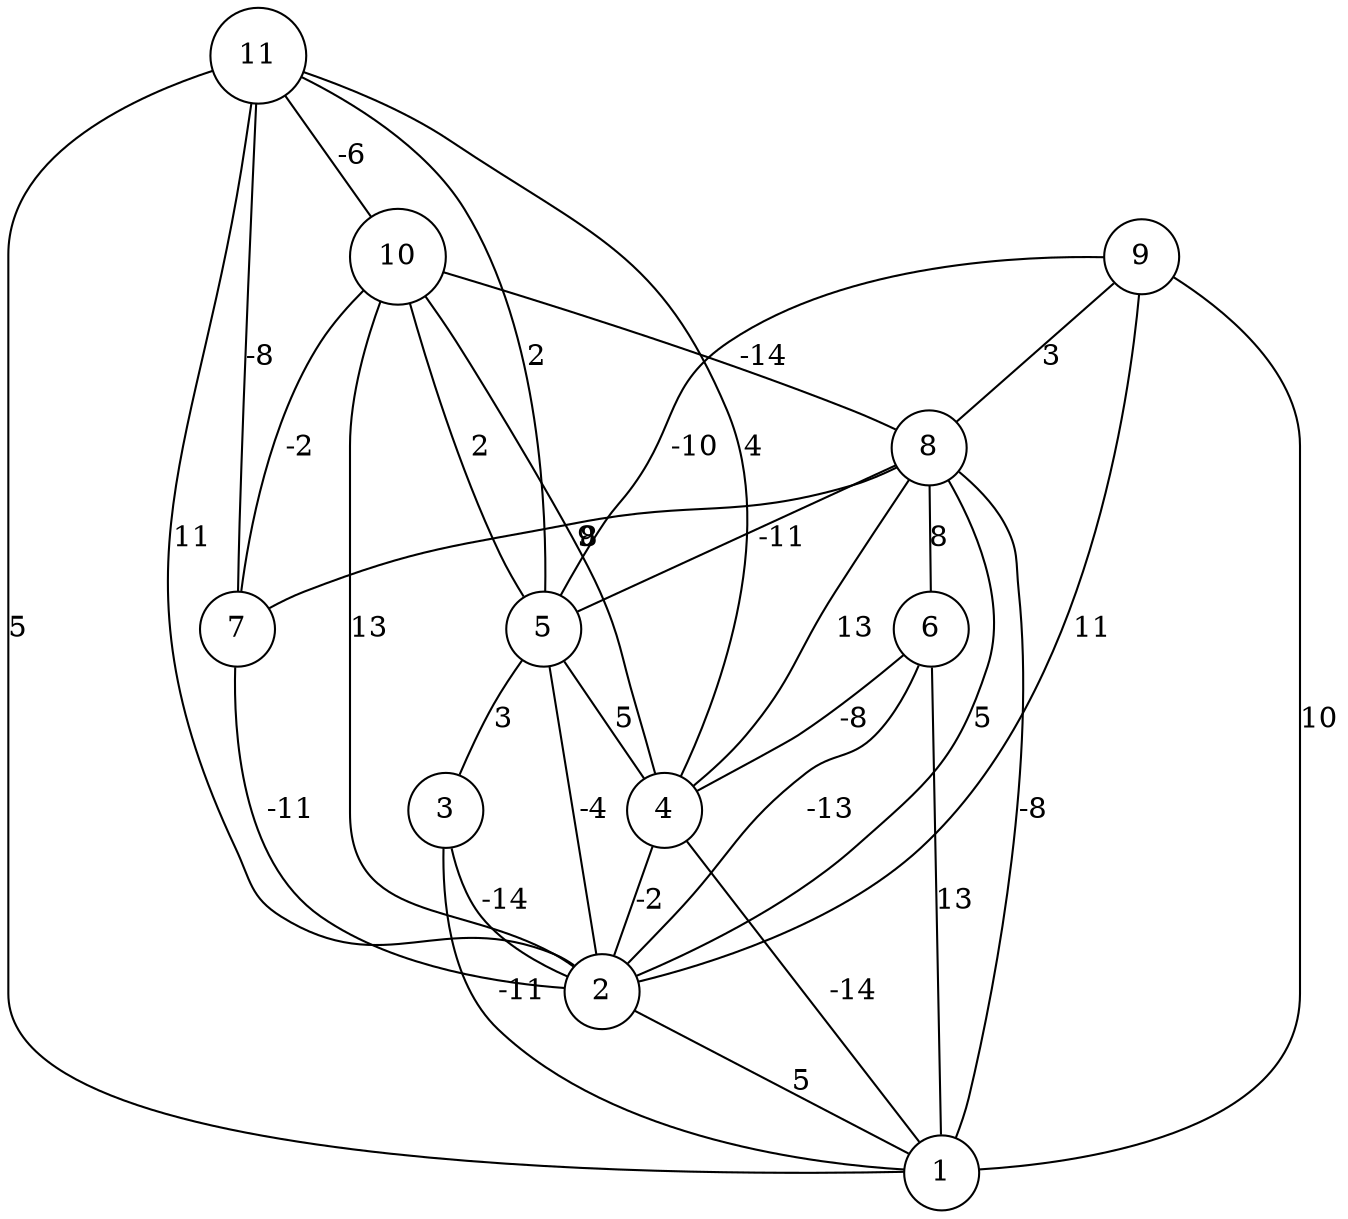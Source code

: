 graph { 
	 fontname="Helvetica,Arial,sans-serif" 
	 node [shape = circle]; 
	 11 -- 1 [label = "5"];
	 11 -- 2 [label = "11"];
	 11 -- 4 [label = "4"];
	 11 -- 5 [label = "2"];
	 11 -- 7 [label = "-8"];
	 11 -- 10 [label = "-6"];
	 10 -- 2 [label = "13"];
	 10 -- 4 [label = "8"];
	 10 -- 5 [label = "2"];
	 10 -- 7 [label = "-2"];
	 10 -- 8 [label = "-14"];
	 9 -- 1 [label = "10"];
	 9 -- 2 [label = "11"];
	 9 -- 5 [label = "-10"];
	 9 -- 8 [label = "3"];
	 8 -- 1 [label = "-8"];
	 8 -- 2 [label = "5"];
	 8 -- 4 [label = "13"];
	 8 -- 5 [label = "-11"];
	 8 -- 6 [label = "8"];
	 8 -- 7 [label = "9"];
	 7 -- 2 [label = "-11"];
	 6 -- 1 [label = "13"];
	 6 -- 2 [label = "-13"];
	 6 -- 4 [label = "-8"];
	 5 -- 2 [label = "-4"];
	 5 -- 3 [label = "3"];
	 5 -- 4 [label = "5"];
	 4 -- 1 [label = "-14"];
	 4 -- 2 [label = "-2"];
	 3 -- 1 [label = "-11"];
	 3 -- 2 [label = "-14"];
	 2 -- 1 [label = "5"];
	 1;
	 2;
	 3;
	 4;
	 5;
	 6;
	 7;
	 8;
	 9;
	 10;
	 11;
}

